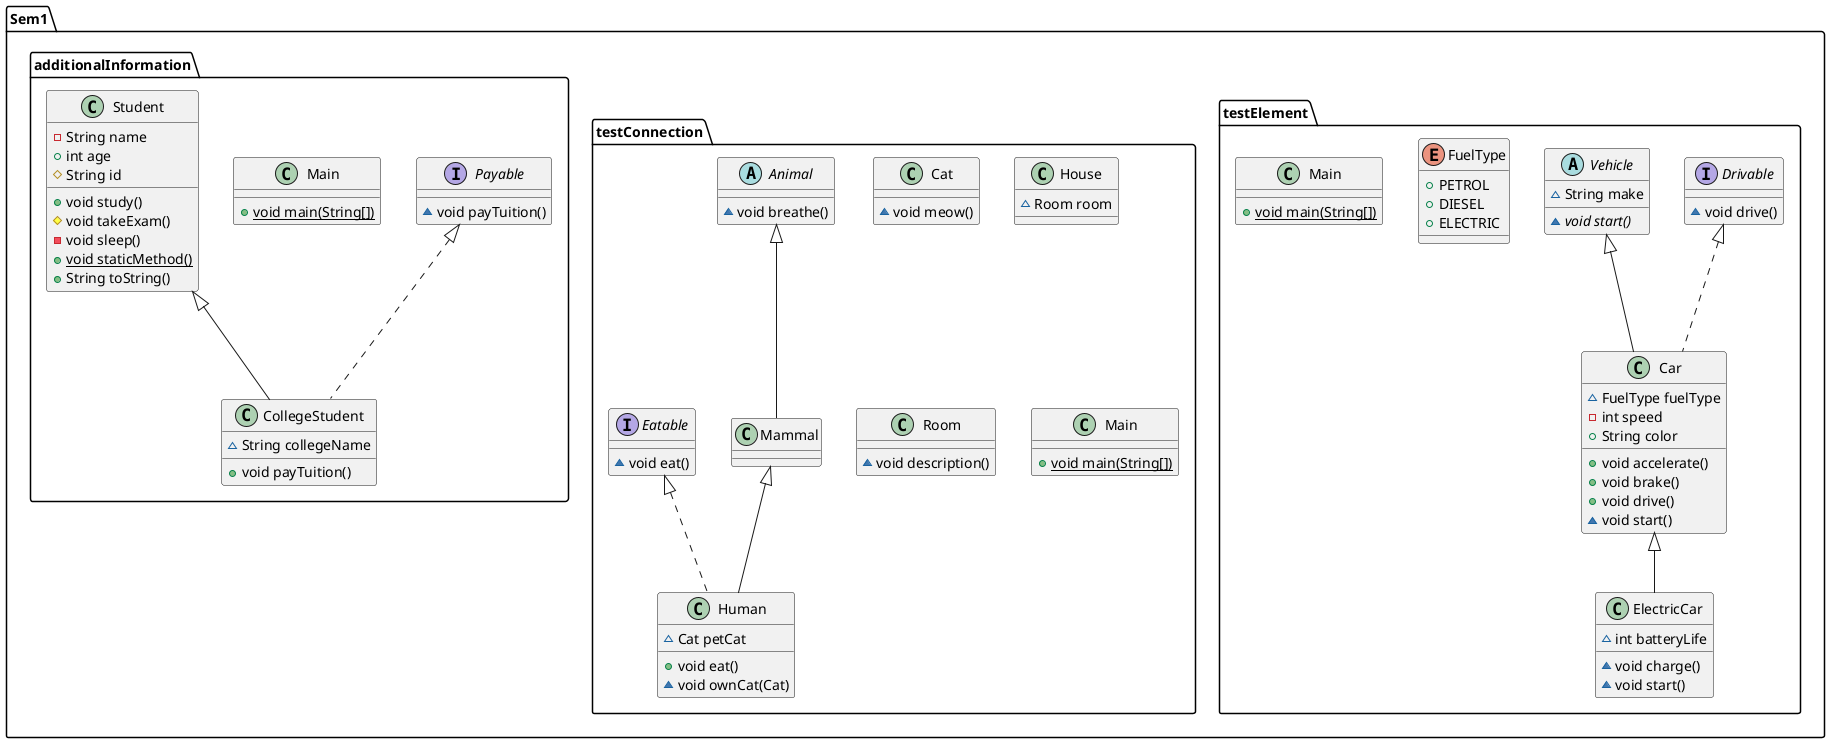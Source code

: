 @startuml
class Sem1.testElement.Car {
~ FuelType fuelType
- int speed
+ String color
+ void accelerate()
+ void brake()
+ void drive()
~ void start()
}
abstract class Sem1.testConnection.Animal {
~ void breathe()
}
interface Sem1.testConnection.Eatable {
~ void eat()
}
class Sem1.testConnection.Mammal {
}
class Sem1.testConnection.Human {
~ Cat petCat
+ void eat()
~ void ownCat(Cat)
}
class Sem1.testConnection.Cat {
~ void meow()
}
class Sem1.testConnection.House {
~ Room room
}
class Sem1.testConnection.Room {
~ void description()
}
class Sem1.testConnection.Main {
+ {static} void main(String[])
}
interface Sem1.additionalInformation.Payable {
~ void payTuition()
}
class Sem1.additionalInformation.CollegeStudent {
~ String collegeName
+ void payTuition()
}
class Sem1.additionalInformation.Main {
+ {static} void main(String[])
}
interface Sem1.testElement.Drivable {
~ void drive()
}
abstract class Sem1.testElement.Vehicle {
~ String make
~ {abstract}void start()
}
enum Sem1.testElement.FuelType {
+  PETROL
+  DIESEL
+  ELECTRIC
}
class Sem1.testElement.ElectricCar {
~ int batteryLife
~ void charge()
~ void start()
}
class Sem1.testElement.Main {
+ {static} void main(String[])
}
class Sem1.additionalInformation.Student {
- String name
+ int age
# String id
+ void study()
# void takeExam()
- void sleep()
+ {static} void staticMethod()
+ String toString()
}


Sem1.testElement.Drivable <|.. Sem1.testElement.Car
Sem1.testElement.Vehicle <|-- Sem1.testElement.Car
Sem1.testConnection.Animal <|-- Sem1.testConnection.Mammal
Sem1.testConnection.Eatable <|.. Sem1.testConnection.Human
Sem1.testConnection.Mammal <|-- Sem1.testConnection.Human
Sem1.additionalInformation.Payable <|.. Sem1.additionalInformation.CollegeStudent
Sem1.additionalInformation.Student <|-- Sem1.additionalInformation.CollegeStudent
Sem1.testElement.Car <|-- Sem1.testElement.ElectricCar
@enduml